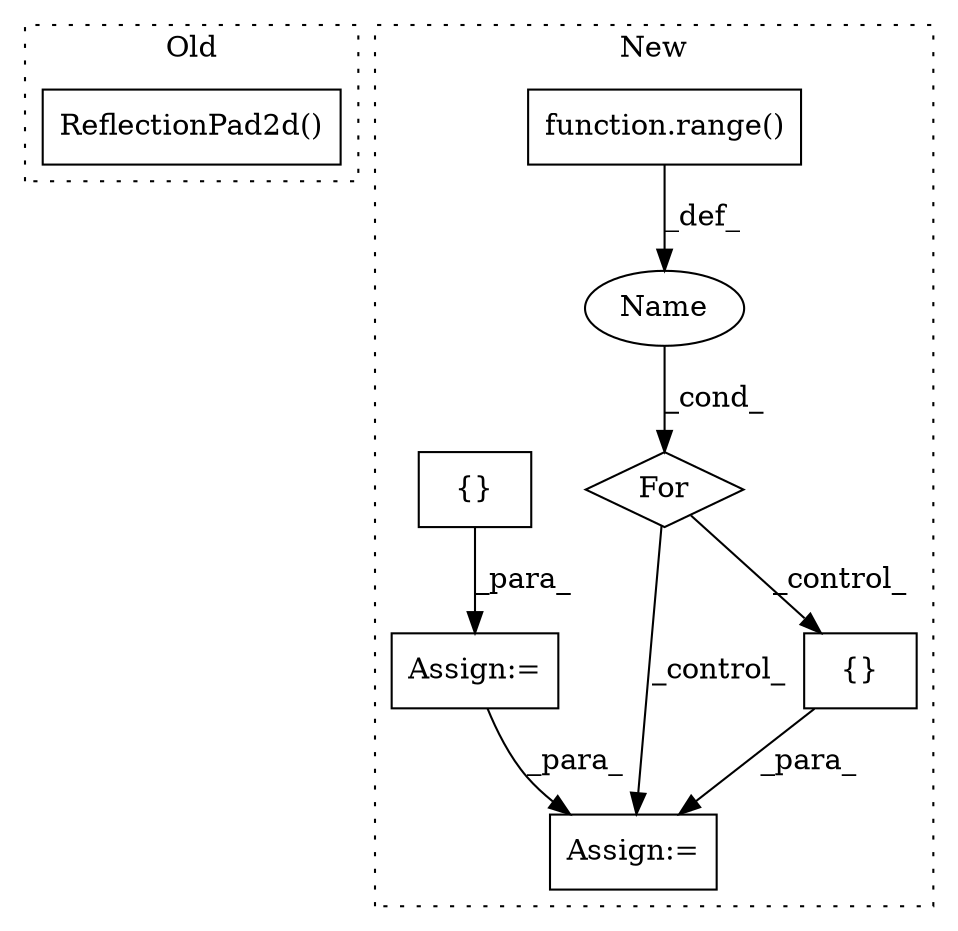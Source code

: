 digraph G {
subgraph cluster0 {
1 [label="ReflectionPad2d()" a="75" s="5391,5411" l="19,1" shape="box"];
label = "Old";
style="dotted";
}
subgraph cluster1 {
2 [label="For" a="107" s="8361,8379" l="4,14" shape="diamond"];
3 [label="function.range()" a="75" s="8370,8378" l="6,1" shape="box"];
4 [label="Name" a="87" s="8365" l="1" shape="ellipse"];
5 [label="Assign:=" a="68" s="8404" l="4" shape="box"];
6 [label="{}" a="59" s="8408,8445" l="1,0" shape="box"];
7 [label="Assign:=" a="68" s="8347" l="3" shape="box"];
8 [label="{}" a="59" s="8350,8350" l="2,1" shape="box"];
label = "New";
style="dotted";
}
2 -> 6 [label="_control_"];
2 -> 5 [label="_control_"];
3 -> 4 [label="_def_"];
4 -> 2 [label="_cond_"];
6 -> 5 [label="_para_"];
7 -> 5 [label="_para_"];
8 -> 7 [label="_para_"];
}